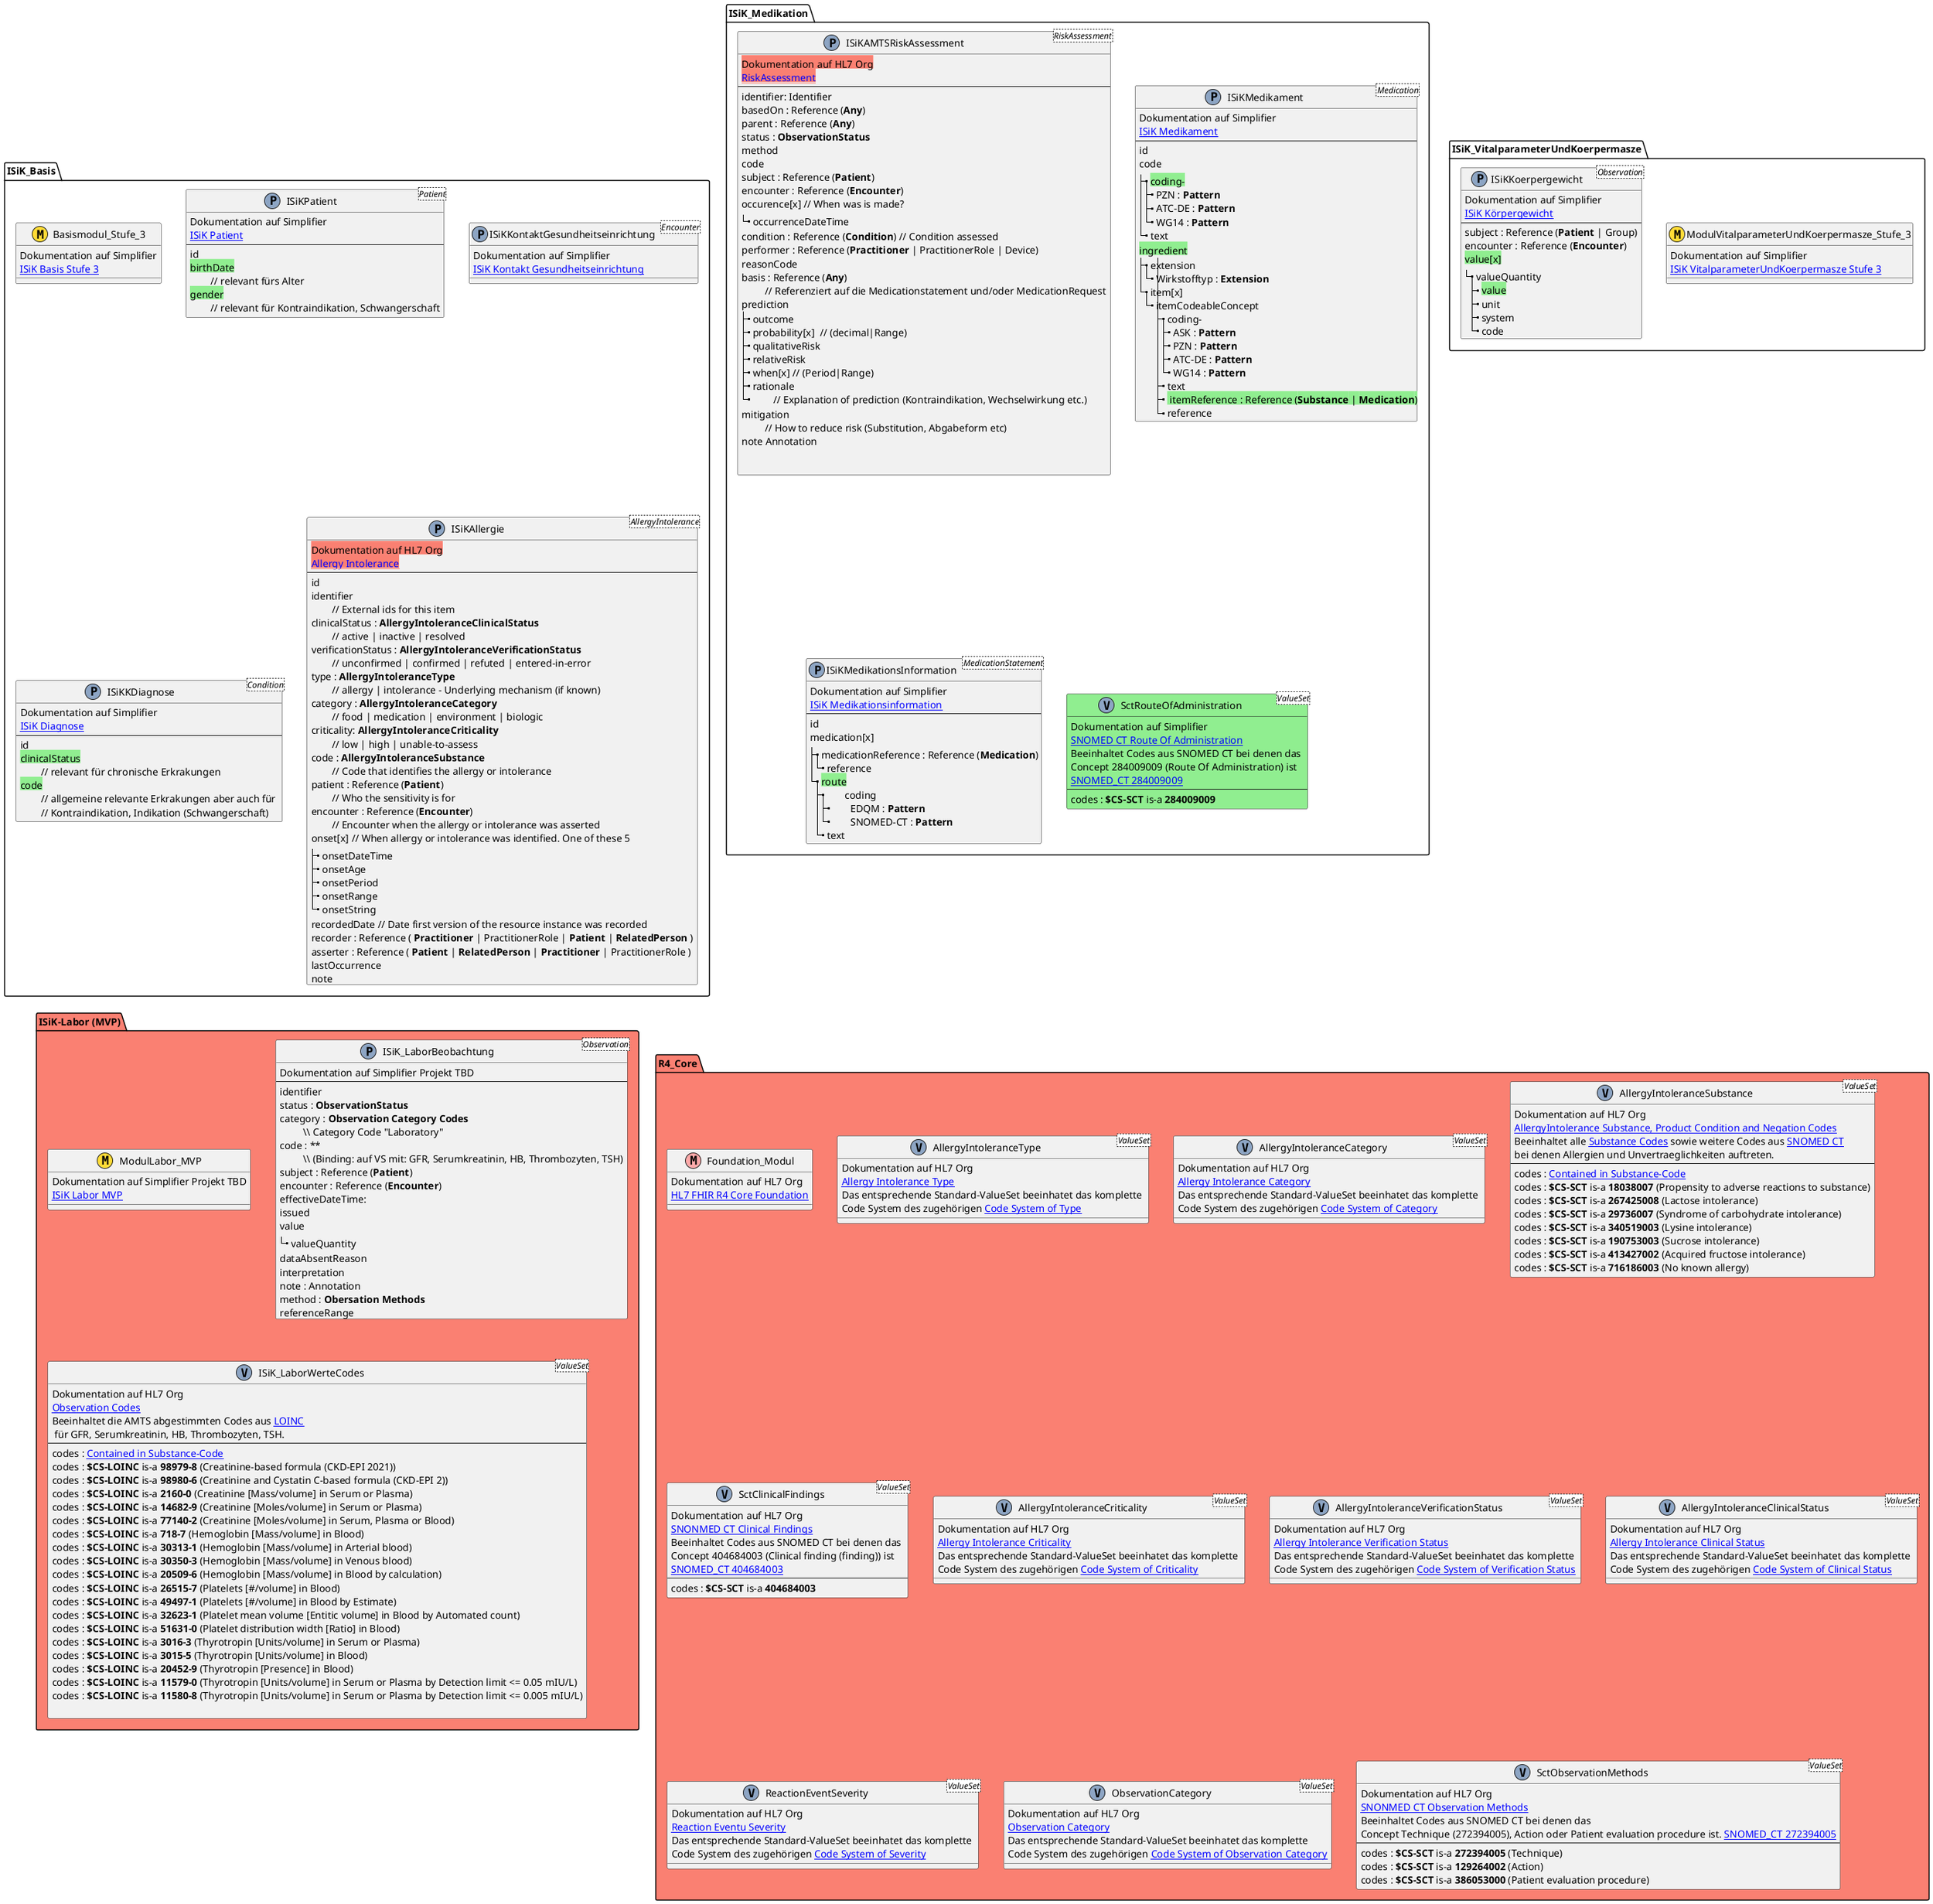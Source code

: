 @startuml amts_infomodell

' verhindere Probleme mit gewinkelten Krähenfüßen
'skinparam linetype ortho
 
' package Dummy{
' Entität01 }|..|| Entität02
' Entität03 }o..o| Entität04
' Entität05 ||--o{ Entität06
' Entität07 |o--|| Entität08
' }
 
 ' TODO:
 ' Vervollständigen im Sinne von: https://github.com/gematik/spec-ISiK-Medikation/blob/rc/main-stufe-4/Material/docs/Medikation%20Abgleich%20bestehende%20Spezifikationen.xlsx

namespace ISiK_VitalparameterUndKoerpermasze {
   class ModulVitalparameterUndKoerpermasze_Stufe_3 <<(M,#FFDC36)>>{
      Dokumentation auf Simplifier 
      [[https://simplifier.net/isik-vitalparameter-und-koerpermasze-v3/~introduction ISiK VitalparameterUndKoerpermasze Stufe 3]]
   }
   class ISiKKoerpergewicht <Observation><<(P,#8DA5C4)>>{
      Dokumentation auf Simplifier 
      [[https://simplifier.net/isik-vitalparameter-und-koerpermasze-v3/isikkoerpergewicht ISiK Körpergewicht]]
      ---
      subject : Reference (**Patient** | Group)
      encounter : Reference (**Encounter**)
      <back:LightGreen>value[x]</back>
      |_ valueQuantity
         |_ <back:LightGreen>value</back>
         |_ unit
         |_ system
         |_ code
   }
}

namespace ISiK_Basis {
   class Basismodul_Stufe_3 <<(M,#FFDC36)>>{
      Dokumentation auf Simplifier 
      [[https://simplifier.net/isik-basis-v3/~introduction ISiK Basis Stufe 3]]
   }
   class ISiKPatient <Patient><<(P,#8DA5C4)>>{
      Dokumentation auf Simplifier 
      [[https://simplifier.net/isik-basis-v3/isikpatient ISiK Patient]]
      ---
      id
      <back:LightGreen>birthDate</back> \n\t// relevant fürs Alter
      <back:LightGreen>gender</back> \n\t// relevant für Kontraindikation, Schwangerschaft
   }
   class ISiKKontaktGesundheitseinrichtung <Encounter><<(P,#8DA5C4)>>{
      Dokumentation auf Simplifier 
      [[https://simplifier.net/isik-basis-v3/isikkontaktgesundheitseinrichtung ISiK Kontakt Gesundheitseinrichtung]]
   }
   class ISiKKDiagnose <Condition><<(P,#8DA5C4)>>{
      Dokumentation auf Simplifier 
      [[https://simplifier.net/isik-basis-v3/isikdiagnose ISiK Diagnose]]
      ---
      id
      <back:LightGreen>clinicalStatus</back> \n\t// relevant für chronische Erkrakungen
      <back:LightGreen>code</back> \n\t// allgemeine relevante Erkrakungen aber auch für \n\t// Kontraindikation, Indikation (Schwangerschaft)
   }
   
   class  ISiKAllergie <AllergyIntolerance><<(P,#8DA5C4)>>{
      <back:Salmon>Dokumentation auf HL7 Org
      <back:Salmon>[[https://www.hl7.org/fhir/R4/allergyintolerance.html Allergy Intolerance]]
      ---
      id
      identifier           \n\t// External ids for this item
      clinicalStatus : **AllergyIntoleranceClinicalStatus**       \n\t// active | inactive | resolved
      verificationStatus : **AllergyIntoleranceVerificationStatus**  \n\t// unconfirmed | confirmed | refuted | entered-in-error
      type : **AllergyIntoleranceType** \n\t// allergy | intolerance - Underlying mechanism (if known)
      category : **AllergyIntoleranceCategory** \n\t// food | medication | environment | biologic
      criticality: **AllergyIntoleranceCriticality** \n\t// low | high | unable-to-assess
      code : **AllergyIntoleranceSubstance** \n\t// Code that identifies the allergy or intolerance
      patient : Reference (**Patient**) \n\t// Who the sensitivity is for
      encounter : Reference (**Encounter**) \n\t// Encounter when the allergy or intolerance was asserted
      onset[x] // When allergy or intolerance was identified. One of these 5
      |_ onsetDateTime
      |_ onsetAge
      |_ onsetPeriod
      |_ onsetRange
      |_ onsetString
      recordedDate // Date first version of the resource instance was recorded
      recorder : Reference ( **Practitioner** | PractitionerRole | **Patient** | **RelatedPerson** )	
      asserter : Reference ( **Patient** | **RelatedPerson** | **Practitioner** | PractitionerRole )
      lastOccurrence
      note 
'      <back:Salmon> reaction //Adverse Reaction Events linked to exposure to substance
'      |_ substance : **Substance Code** \n\t// Specific substance or pharmaceutical product considered \n\t// to be responsible for event
'      |_ manifestation : **SNOMED CT Clinical Findings**
'      |_ description
'      |_ onset
'      |_ severity : **AllergyIntoleranceSeverity**	\n\t// mild | moderate | severe (of event as a whole)
'      |_ exposureRoute : **SctRouteOfAdministration**
'      |_ note
   }

   'class  ISiKChronischeNierenerkrankung <Condotion><<(P,#8DA5C4)>>{
   '   Beispielhafte Profilierung der US-Core Condition im Rahmen der \n Multiple Chronic Conditions (MCC) eCare Plan, veröffentlicht mit HL7 
   '   [[https://trifolia-fhir.lantanagroup.com/igs/lantana_hapi_r4/MCC-IG/StructureDefinition-ChronicKidneyDisease.html Chronic Kidney Disease Condition]]
   '   [[https://trifolia-fhir.lantanagroup.com/igs/lantana_hapi_r4/MCC-IG/Condition-f202.html Chronic Kidney Disease Beispiel]]
   '   ---
   '}

}

namespace ISiK_Medikation {

   class  ISiKAMTSRiskAssessment <RiskAssessment><<(P,#8DA5C4)>>{
      <back:Salmon>Dokumentation auf HL7 Org
      <back:Salmon>[[https://hl7.org/fhir/R4/riskassessment.html RiskAssessment]]
      ---
      identifier: Identifier
      basedOn : Reference (**Any**)
      parent : Reference (**Any**)
      status : **ObservationStatus**
      method
      code
      subject : Reference (**Patient**)
      encounter : Reference (**Encounter**)
      occurence[x] // When was is made?
      |_ occurrenceDateTime
      condition : Reference (**Condition**) // Condition assessed
      performer : Reference (**Practitioner** | PractitionerRole | Device)
      reasonCode
      basis : Reference (**Any**) \n\t // Referenziert auf die Medicationstatement und/oder MedicationRequest
      prediction
      |_ outcome
      |_ probability[x]  // (decimal|Range)
      |_ qualitativeRisk
      |_ relativeRisk
      |_ when[x] // (Period|Range)
      |_ rationale \n\t // Explanation of prediction (Kontraindikation, Wechselwirkung etc.)
      mitigation \n\t // How to reduce risk (Substitution, Abgabeform etc)
      note Annotation

   
   }
   class ISiKMedikament <Medication><<(P,#8DA5C4)>>{
      Dokumentation auf Simplifier 
      [[https://simplifier.net/isik-medikation-v3/isikmedikament ISiK Medikament]]
      --
      id
      code
      |_ <back:LightGreen>coding­</back>
         |_ PZN : **Pattern**
         |_ ATC-DE : **Pattern**
         |_ WG14 : **Pattern**
      |_ text
      <back:LightGreen>ingredient</back>
      |_ extension
         |_ Wirkstofftyp : **Extension**
      |_ item[x]
         |_ itemCodeableConcept
            |_ coding­
               |_ ASK : **Pattern**
               |_ PZN : **Pattern**
               |_ ATC-DE : **Pattern**
               |_ WG14 : **Pattern**
            |_ text
            |_ <back:LightGreen> itemReference : Reference (**Substance** | **Medication**)</back>
            |_ reference
   }
   'ISiKMedikation::itemReference --> ISiKMedikation

   class ISiKMedikationsInformation <MedicationStatement><<(P,#8DA5C4)>>{
       Dokumentation auf Simplifier 
      [[https://simplifier.net/isik-medikation-v3/isikmedikationsinformation ISiK Medikationsinformation]]
      --
      id	
      medication[x]
      |_ medicationReference : Reference (**Medication**)
         |_ reference
      |_ <back:LightGreen>route</back>
         |_	coding
            |_	EDQM : **Pattern**
            |_	SNOMED-CT : **Pattern**
         |_ text
   }
   'ISiKMedikationsInformation::medicationReference ---> ISiKMedikation
   
   class SctRouteOfAdministration <ValueSet><<(V,#8DA5C4)>> #LightGreen{
      Dokumentation auf Simplifier 
      [[https://simplifier.net/isik-medikation-v3/sctrouteofadministration SNOMED CT Route Of Administration]]
      Beeinhaltet Codes aus SNOMED CT bei denen das \nConcept 284009009 (Route Of Administration) ist
      [[https://simplifier.net/packages/hl7.fhir.r4.core/4.0.1/files/80147 SNOMED_CT 284009009]]
      --
      codes : **$CS-SCT** is-a **284009009**
   }
}

package "ISiK-Labor (MVP)" #Salmon{
    class ModulLabor_MVP <<(M,#FFDC36)>>{
      Dokumentation auf Simplifier Projekt TBD
      [[https://simplifier.net/isik-labor-v3/~introduction ISiK Labor MVP]]
   }

   class ISiK_LaborBeobachtung <Observation><<(P,#8DA5C4)>>{
      Dokumentation auf Simplifier Projekt TBD
'      <back:LightGreen>Grün ist fürs Mapping schon vorhanden</back>
'      <back:Salmon>Lachs ist fürs Mapping noch zu erstellen</back>
'      **Bold Face** ist für im ISiK Kosmos bereits profiliert / genutzt, inkl. Stufe-4
      ---
      identifier
      status : **ObservationStatus**
      category : **Observation Category Codes** \n\t \\\ Category Code "Laboratory"
      code : ** \n\t \\\ (Binding: auf VS mit: GFR, Serumkreatinin, HB, Thrombozyten, TSH)
      subject : Reference (**Patient**)
      encounter : Reference (**Encounter**)
      effectiveDateTime:
      issued
      value
      |_ valueQuantity
      dataAbsentReason
      interpretation
      note : Annotation
      method : **Obersation Methods**
      referenceRange
   }
   class ISiK_LaborWerteCodes <ValueSet><<(V,#8DA5C4)>>{
      Dokumentation auf HL7 Org 
      [[hhttps://hl7.org/fhir/R4/valueset-observation-codes.html Observation Codes]]
      Beeinhaltet die AMTS abgestimmten Codes aus [[https://loinc.org/ LOINC]] \n für GFR, Serumkreatinin, HB, Thrombozyten, TSH. 
      --
      codes : [[http://hl7.org/fhir/ValueSet/substance-code Contained in Substance-Code]]
      codes : **$CS-LOINC** is-a **98979-8** (Creatinine-based formula (CKD-EPI 2021))
      codes : **$CS-LOINC** is-a **98980-6** (Creatinine and Cystatin C-based formula (CKD-EPI 2))
      codes : **$CS-LOINC** is-a **2160-0** (Creatinine [Mass/volume] in Serum or Plasma)
      codes : **$CS-LOINC** is-a **14682-9** (Creatinine [Moles/volume] in Serum or Plasma)
      codes : **$CS-LOINC** is-a **77140-2** (Creatinine [Moles/volume] in Serum, Plasma or Blood)
      codes : **$CS-LOINC** is-a **718-7** (Hemoglobin [Mass/volume] in Blood)
      codes : **$CS-LOINC** is-a **30313-1** (Hemoglobin [Mass/volume] in Arterial blood)
      codes : **$CS-LOINC** is-a **30350-3** (Hemoglobin [Mass/volume] in Venous blood) 
      codes : **$CS-LOINC** is-a **20509-6** (Hemoglobin [Mass/volume] in Blood by calculation) 
      codes : **$CS-LOINC** is-a **26515-7** (Platelets [#/volume] in Blood)
      codes : **$CS-LOINC** is-a **49497-1** (Platelets [#/volume] in Blood by Estimate) 
      codes : **$CS-LOINC** is-a **32623-1** (Platelet mean volume [Entitic volume] in Blood by Automated count) 
      codes : **$CS-LOINC** is-a **51631-0** (Platelet distribution width [Ratio] in Blood)
      codes : **$CS-LOINC** is-a **3016-3** (Thyrotropin [Units/volume] in Serum or Plasma) 
      codes : **$CS-LOINC** is-a **3015-5** (Thyrotropin [Units/volume] in Blood) 
      codes : **$CS-LOINC** is-a **20452-9** (Thyrotropin [Presence] in Blood)
      codes : **$CS-LOINC** is-a **11579-0** (Thyrotropin [Units/volume] in Serum or Plasma by Detection limit <= 0.05 mIU/L) 
      codes : **$CS-LOINC** is-a **11580-8** (Thyrotropin [Units/volume] in Serum or Plasma by Detection limit <= 0.005 mIU/L) 

   }
   'class  ISiKLaborBefund <DiagnosticReport><<(P,#8DA5C4)>>{
   '   Dokumentation auf HL7 Org 
   '   [[http://hl7.org/fhir/R4/diagnosticreport.html Diagnostic Report]]
   '   --
   '   id
   '   identifier \n\t // Business identifier for report
   '   basedOn : Reference (CarePlan | ImmunizationRecommendation | **MedicationRequest** | NutritionOrder | **ServiceRequest**) \n\t // What was requested
   '   status : **DiagnosticReportStatus**   \n\t // z.B. amended | unknow | registered | final +
   '   category \n\t // vernachlässigbar 
   '   code	: **FixedValue** \n\t // SNOMED Report Name Labor Befunde
   '   |_ coding 
   '      |_ system : **$CS-SCT**
   '      |_ version 
   '      |_ code : **4241000179101**
   '      |_ display : **Laboratory report (record artifact)**
   '   subject : Reference (**Patient** | Group | Device | Location)  \n\t // The subject of the report - usually, the patient
   '   encounter : Reference (**Encounter**)  \n\t // Health care event when test ordered
   '   effective[x] \n\t // Clinically relevant time/time-period for report
   '   |_ effectiveDateTime
   '   |_ effectivePeriod
   '   issued : \n\t // vernachlässigbar
   '   performer : Reference (**Practitioner** | PractitionerRole | Organization | CareTeam)  \n\t // Responsible Diagnostic Service
   '   resultsInterpreter : Reference (**Practitioner** | PractitionerRole | Organization | CareTeam)  \n\t // vernachlässigbar
   '   specimen : Reference (Specimen)  \n\t // vernachlässigbar
   '   <back:Salmon>result : Reference (Observation) </back> \n\t // Observations
   '   <s>imagingStudy :	Reference (ImagingStudy)</s>  \n\t // vernachlässigbar
   '   <s> media : BackboneElement</s>  \n\t // vernachlässigbar
   '   conclusion \n\t // Clinical conclusion (interpretation) of test results
   '   conclusionCode	: **SNOMED CT Clinical Findings**  \n\t // Codes for the clinical conclusion of test results z.B. **AllergyIntolerance.reaction.manifestation**
   '   presentedForm : **Attachment**  \n\t // Entire report as issued (PDF)
   '}
}

namespace R4_Core #Salmon {
   class Foundation_Modul <<(M,#FFAAAA)>>{
      Dokumentation auf HL7 Org
      [[https://hl7.org/fhir/R4/ HL7 FHIR R4 Core Foundation]]
   }

   class AllergyIntoleranceType <ValueSet><<(V,#8DA5C4)>>{
      Dokumentation auf HL7 Org 
      [[https://hl7.org/fhir/R4/valueset-allergy-intolerance-type.html Allergy Intolerance Type]]
      Das entsprechende Standard-ValueSet beeinhatet das komplette \nCode System des zugehörigen [[https://hl7.org/fhir/R4/codesystem-allergy-intolerance-type.html Code System of Type]]
   }

   class AllergyIntoleranceCategory <ValueSet><<(V,#8DA5C4)>>{
      Dokumentation auf HL7 Org 
      [[https://hl7.org/fhir/R4/valueset-allergy-intolerance-category.html Allergy Intolerance Category]]
      Das entsprechende Standard-ValueSet beeinhatet das komplette \nCode System des zugehörigen [[https://hl7.org/fhir/R4/codesystem-allergy-intolerance-category.html Code System of Category]]
   }

   class AllergyIntoleranceSubstance <ValueSet><<(V,#8DA5C4)>>{
      Dokumentation auf HL7 Org 
      [[https://www.hl7.org/fhir/R4/valueset-allergyintolerance-code.html AllergyIntolerance Substance, Product Condition and Negation Codes]]
      Beeinhaltet alle [[https://www.hl7.org/fhir/R4/valueset-substance-code.html Substance Codes]] sowie weitere Codes aus [[http://www.snomed.org/ SNOMED CT]] \nbei denen Allergien und Unvertraeglichkeiten auftreten. 
      --
      codes : [[http://hl7.org/fhir/ValueSet/substance-code Contained in Substance-Code]]
      codes : **$CS-SCT** is-a **18038007** (Propensity to adverse reactions to substance)
      codes : **$CS-SCT** is-a **267425008** (Lactose intolerance)
      codes : **$CS-SCT** is-a **29736007** (Syndrome of carbohydrate intolerance)
      codes : **$CS-SCT** is-a **340519003** (Lysine intolerance)
      codes : **$CS-SCT** is-a **190753003** (Sucrose intolerance)
      codes : **$CS-SCT** is-a **413427002** (Acquired fructose intolerance)
      codes : **$CS-SCT** is-a **716186003** (No known allergy) 
   }
   class SctClinicalFindings <ValueSet><<(V,#8DA5C4)>>{
      Dokumentation auf HL7 Org 
      [[https://hl7.org/fhir/R4/valueset-clinical-findings.html SNONMED CT Clinical Findings]]
       Beeinhaltet Codes aus SNOMED CT bei denen das \nConcept 404684003 (Clinical finding (finding)) ist
      [[http://snomed.info/id/404684003 SNOMED_CT 404684003]]
      --
      codes : **$CS-SCT** is-a **404684003**
   }
   class AllergyIntoleranceCriticality <ValueSet><<(V,#8DA5C4)>>{
      Dokumentation auf HL7 Org 
      [[https://hl7.org/fhir/R4/valueset-allergy-intolerance-criticality.html Allergy Intolerance Criticality]]
      Das entsprechende Standard-ValueSet beeinhatet das komplette \nCode System des zugehörigen [[https://hl7.org/fhir/R4/codesystem-allergy-intolerance-criticality.html Code System of Criticality]]
   }
   class AllergyIntoleranceVerificationStatus <ValueSet><<(V,#8DA5C4)>>{
      Dokumentation auf HL7 Org 
      [[https://www.hl7.org/fhir/R4/valueset-allergyintolerance-verification.html Allergy Intolerance Verification Status]]
      Das entsprechende Standard-ValueSet beeinhatet das komplette \nCode System des zugehörigen [[https://www.hl7.org/fhir/R4/codesystem-allergyintolerance-verification.html Code System of Verification Status]]
   }
   class AllergyIntoleranceClinicalStatus <ValueSet><<(V,#8DA5C4)>>{
      Dokumentation auf HL7 Org 
      [[https://www.hl7.org/fhir/R4/valueset-allergyintolerance-clinical.html Allergy Intolerance Clinical Status]]
      Das entsprechende Standard-ValueSet beeinhatet das komplette \nCode System des zugehörigen [[https://www.hl7.org/fhir/R4/codesystem-allergyintolerance-clinical.html Code System of Clinical Status]]
   }
   class ReactionEventSeverity <ValueSet><<(V,#8DA5C4)>> {
      Dokumentation auf HL7 Org 
      [[https://hl7.org/fhir/R4/valueset-reaction-event-severity.html Reaction Eventu Severity]]
      Das entsprechende Standard-ValueSet beeinhatet das komplette \nCode System des zugehörigen [[https://hl7.org/fhir/R4/codesystem-reaction-event-severity.html Code System of Severity]]
   }
   class ObservationCategory <ValueSet><<(V,#8DA5C4)>>{
      Dokumentation auf HL7 Org 
      [[https://hl7.org/fhir/R4/valueset-observation-category.html Observation Category]]
      Das entsprechende Standard-ValueSet beeinhatet das komplette \nCode System des zugehörigen [[https://hl7.org/fhir/R4/codesystem-observation-category.html Code System of Observation Category]]
   }
   class SctObservationMethods <ValueSet><<(V,#8DA5C4)>>{
      Dokumentation auf HL7 Org 
      [[https://hl7.org/fhir/R4/valueset-observation-methods.html SNONMED CT Observation Methods]]
       Beeinhaltet Codes aus SNOMED CT bei denen das \nConcept Technique (272394005), Action oder Patient evaluation procedure ist. [[http://snomed.info/id/272394005 SNOMED_CT 272394005]]
      --
      codes : **$CS-SCT** is-a **272394005** (Technique)
      codes : **$CS-SCT** is-a **129264002** (Action)
      codes : **$CS-SCT** is-a **386053000** (Patient evaluation procedure)
   }
}

@enduml